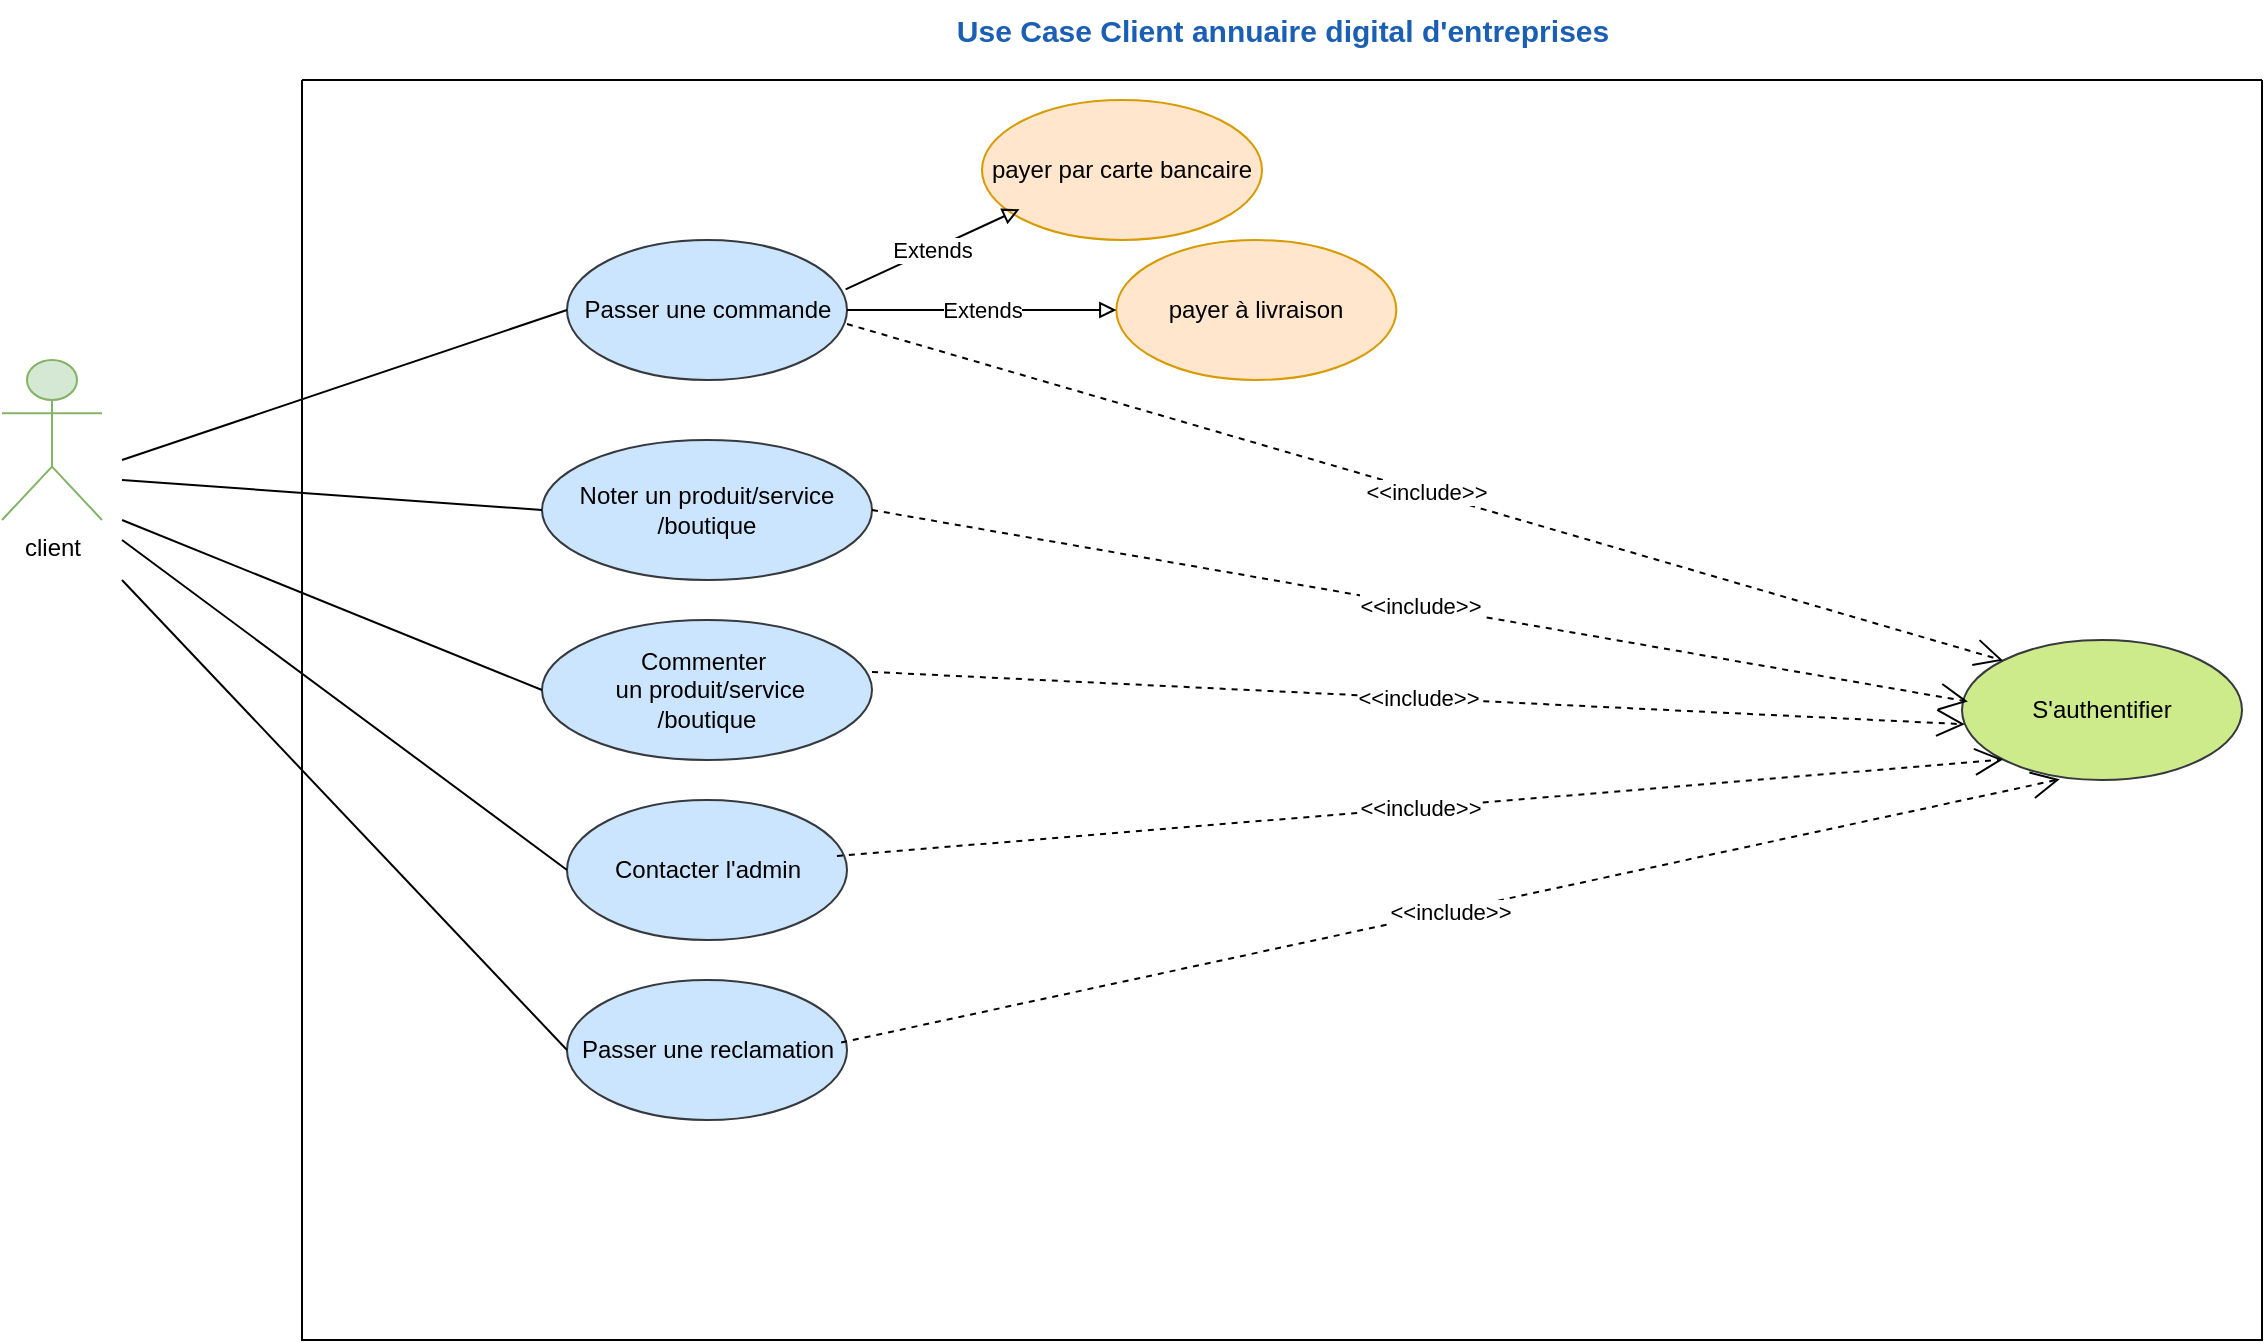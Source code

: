 <mxfile version="24.7.14">
  <diagram name="Page-1" id="fklojEo50Bu_ostIvduY">
    <mxGraphModel dx="1015" dy="1693" grid="1" gridSize="10" guides="1" tooltips="1" connect="1" arrows="1" fold="1" page="1" pageScale="1" pageWidth="827" pageHeight="1169" math="0" shadow="0">
      <root>
        <mxCell id="0" />
        <mxCell id="1" parent="0" />
        <mxCell id="1s9Mzcpj6pY-UfdRcxoq-4" value="" style="swimlane;startSize=0;" parent="1" vertex="1">
          <mxGeometry x="190" y="10" width="980" height="630" as="geometry" />
        </mxCell>
        <mxCell id="1s9Mzcpj6pY-UfdRcxoq-2" value="client" style="shape=umlActor;verticalLabelPosition=bottom;verticalAlign=top;html=1;outlineConnect=0;fillColor=#d5e8d4;strokeColor=#82b366;" parent="1s9Mzcpj6pY-UfdRcxoq-4" vertex="1">
          <mxGeometry x="-150" y="140" width="50" height="80" as="geometry" />
        </mxCell>
        <mxCell id="1s9Mzcpj6pY-UfdRcxoq-7" value="Passer une commande" style="ellipse;whiteSpace=wrap;html=1;fillColor=#cce5ff;strokeColor=#36393d;" parent="1s9Mzcpj6pY-UfdRcxoq-4" vertex="1">
          <mxGeometry x="132.5" y="80" width="140" height="70" as="geometry" />
        </mxCell>
        <mxCell id="1s9Mzcpj6pY-UfdRcxoq-8" value="Noter un produit/service&lt;br&gt;/boutique" style="ellipse;whiteSpace=wrap;html=1;fillColor=#cce5ff;strokeColor=#36393d;" parent="1s9Mzcpj6pY-UfdRcxoq-4" vertex="1">
          <mxGeometry x="120" y="180" width="165" height="70" as="geometry" />
        </mxCell>
        <mxCell id="1s9Mzcpj6pY-UfdRcxoq-9" value="&lt;div&gt;Commenter&amp;nbsp;&lt;/div&gt;&lt;div&gt;&amp;nbsp;un produit/service&lt;/div&gt;/boutique" style="ellipse;whiteSpace=wrap;html=1;fillColor=#cce5ff;strokeColor=#36393d;" parent="1s9Mzcpj6pY-UfdRcxoq-4" vertex="1">
          <mxGeometry x="120" y="270" width="165" height="70" as="geometry" />
        </mxCell>
        <mxCell id="1s9Mzcpj6pY-UfdRcxoq-10" value="Contacter l&#39;admin" style="ellipse;whiteSpace=wrap;html=1;fillColor=#cce5ff;strokeColor=#36393d;" parent="1s9Mzcpj6pY-UfdRcxoq-4" vertex="1">
          <mxGeometry x="132.5" y="360" width="140" height="70" as="geometry" />
        </mxCell>
        <mxCell id="1s9Mzcpj6pY-UfdRcxoq-12" value="S&#39;authentifier" style="ellipse;whiteSpace=wrap;html=1;fillColor=#cdeb8b;strokeColor=#36393d;" parent="1s9Mzcpj6pY-UfdRcxoq-4" vertex="1">
          <mxGeometry x="830" y="280" width="140" height="70" as="geometry" />
        </mxCell>
        <mxCell id="1s9Mzcpj6pY-UfdRcxoq-13" value="&amp;lt;&amp;lt;include&amp;gt;&amp;gt;" style="endArrow=open;endSize=12;dashed=1;html=1;rounded=0;exitX=1;exitY=0.5;exitDx=0;exitDy=0;entryX=0.021;entryY=0.44;entryDx=0;entryDy=0;entryPerimeter=0;" parent="1s9Mzcpj6pY-UfdRcxoq-4" source="1s9Mzcpj6pY-UfdRcxoq-8" target="1s9Mzcpj6pY-UfdRcxoq-12" edge="1">
          <mxGeometry width="160" relative="1" as="geometry">
            <mxPoint x="235" y="141.89" as="sourcePoint" />
            <mxPoint x="454.578" y="248.113" as="targetPoint" />
          </mxGeometry>
        </mxCell>
        <mxCell id="1s9Mzcpj6pY-UfdRcxoq-15" value="&amp;lt;&amp;lt;include&amp;gt;&amp;gt;" style="endArrow=open;endSize=12;dashed=1;html=1;rounded=0;exitX=1;exitY=0.371;exitDx=0;exitDy=0;exitPerimeter=0;entryX=0.01;entryY=0.602;entryDx=0;entryDy=0;entryPerimeter=0;" parent="1s9Mzcpj6pY-UfdRcxoq-4" source="1s9Mzcpj6pY-UfdRcxoq-9" target="1s9Mzcpj6pY-UfdRcxoq-12" edge="1">
          <mxGeometry width="160" relative="1" as="geometry">
            <mxPoint x="190" y="420" as="sourcePoint" />
            <mxPoint x="390" y="536.5" as="targetPoint" />
          </mxGeometry>
        </mxCell>
        <mxCell id="tHASsSHhuQ-y8YBgm8is-2" value="payer par carte bancaire" style="ellipse;whiteSpace=wrap;html=1;fillColor=#ffe6cc;strokeColor=#d79b00;" parent="1s9Mzcpj6pY-UfdRcxoq-4" vertex="1">
          <mxGeometry x="340.0" y="10" width="140" height="70" as="geometry" />
        </mxCell>
        <mxCell id="tHASsSHhuQ-y8YBgm8is-7" value="payer à livraison" style="ellipse;whiteSpace=wrap;html=1;fillColor=#ffe6cc;strokeColor=#d79b00;" parent="1s9Mzcpj6pY-UfdRcxoq-4" vertex="1">
          <mxGeometry x="407.17" y="80" width="140" height="70" as="geometry" />
        </mxCell>
        <mxCell id="tHASsSHhuQ-y8YBgm8is-11" value="&amp;lt;&amp;lt;include&amp;gt;&amp;gt;" style="endArrow=open;endSize=12;dashed=1;html=1;rounded=0;entryX=0;entryY=0;entryDx=0;entryDy=0;exitX=1;exitY=0.6;exitDx=0;exitDy=0;exitPerimeter=0;" parent="1s9Mzcpj6pY-UfdRcxoq-4" source="1s9Mzcpj6pY-UfdRcxoq-7" target="1s9Mzcpj6pY-UfdRcxoq-12" edge="1">
          <mxGeometry width="160" relative="1" as="geometry">
            <mxPoint x="360" y="192" as="sourcePoint" />
            <mxPoint x="486" y="320" as="targetPoint" />
          </mxGeometry>
        </mxCell>
        <mxCell id="BJ8kD2auI6B-1hflzSCD-1" value="&amp;lt;&amp;lt;include&amp;gt;&amp;gt;" style="endArrow=open;endSize=12;dashed=1;html=1;rounded=0;exitX=0.964;exitY=0.4;exitDx=0;exitDy=0;exitPerimeter=0;entryX=0;entryY=1;entryDx=0;entryDy=0;" parent="1s9Mzcpj6pY-UfdRcxoq-4" source="1s9Mzcpj6pY-UfdRcxoq-10" target="1s9Mzcpj6pY-UfdRcxoq-12" edge="1">
          <mxGeometry width="160" relative="1" as="geometry">
            <mxPoint x="230" y="436" as="sourcePoint" />
            <mxPoint x="442" y="321" as="targetPoint" />
          </mxGeometry>
        </mxCell>
        <mxCell id="1s9Mzcpj6pY-UfdRcxoq-19" value="" style="endArrow=none;html=1;rounded=0;entryX=0;entryY=0.5;entryDx=0;entryDy=0;" parent="1s9Mzcpj6pY-UfdRcxoq-4" target="1s9Mzcpj6pY-UfdRcxoq-7" edge="1">
          <mxGeometry relative="1" as="geometry">
            <mxPoint x="-90" y="190" as="sourcePoint" />
            <mxPoint x="77" y="172" as="targetPoint" />
          </mxGeometry>
        </mxCell>
        <mxCell id="1s9Mzcpj6pY-UfdRcxoq-20" value="" style="endArrow=none;html=1;rounded=0;entryX=0;entryY=0.5;entryDx=0;entryDy=0;" parent="1s9Mzcpj6pY-UfdRcxoq-4" target="1s9Mzcpj6pY-UfdRcxoq-8" edge="1">
          <mxGeometry relative="1" as="geometry">
            <mxPoint x="-90" y="200" as="sourcePoint" />
            <mxPoint x="87" y="182" as="targetPoint" />
          </mxGeometry>
        </mxCell>
        <mxCell id="1s9Mzcpj6pY-UfdRcxoq-21" value="" style="endArrow=none;html=1;rounded=0;entryX=0;entryY=0.5;entryDx=0;entryDy=0;" parent="1s9Mzcpj6pY-UfdRcxoq-4" target="1s9Mzcpj6pY-UfdRcxoq-9" edge="1">
          <mxGeometry relative="1" as="geometry">
            <mxPoint x="-90" y="220" as="sourcePoint" />
            <mxPoint x="45" y="405" as="targetPoint" />
          </mxGeometry>
        </mxCell>
        <mxCell id="1s9Mzcpj6pY-UfdRcxoq-22" value="" style="endArrow=none;html=1;rounded=0;entryX=0;entryY=0.5;entryDx=0;entryDy=0;" parent="1s9Mzcpj6pY-UfdRcxoq-4" target="1s9Mzcpj6pY-UfdRcxoq-10" edge="1">
          <mxGeometry relative="1" as="geometry">
            <mxPoint x="-90" y="230" as="sourcePoint" />
            <mxPoint x="65" y="475" as="targetPoint" />
          </mxGeometry>
        </mxCell>
        <mxCell id="xZZlF9LF0ZI1-mybHXft-51" value="Extends" style="endArrow=block;endSize=6;endFill=0;html=1;rounded=0;entryX=0.134;entryY=0.78;entryDx=0;entryDy=0;entryPerimeter=0;exitX=0.995;exitY=0.353;exitDx=0;exitDy=0;exitPerimeter=0;" parent="1s9Mzcpj6pY-UfdRcxoq-4" source="1s9Mzcpj6pY-UfdRcxoq-7" target="tHASsSHhuQ-y8YBgm8is-2" edge="1">
          <mxGeometry x="0.001" width="160" relative="1" as="geometry">
            <mxPoint x="190" y="110" as="sourcePoint" />
            <mxPoint x="350" y="110" as="targetPoint" />
            <mxPoint as="offset" />
          </mxGeometry>
        </mxCell>
        <mxCell id="xZZlF9LF0ZI1-mybHXft-52" value="Extends" style="endArrow=block;endSize=6;endFill=0;html=1;rounded=0;exitX=1;exitY=0.5;exitDx=0;exitDy=0;" parent="1s9Mzcpj6pY-UfdRcxoq-4" source="1s9Mzcpj6pY-UfdRcxoq-7" target="tHASsSHhuQ-y8YBgm8is-7" edge="1">
          <mxGeometry width="160" relative="1" as="geometry">
            <mxPoint x="200" y="290" as="sourcePoint" />
            <mxPoint x="299" y="215" as="targetPoint" />
          </mxGeometry>
        </mxCell>
        <mxCell id="xZZlF9LF0ZI1-mybHXft-58" value="Passer une reclamation" style="ellipse;whiteSpace=wrap;html=1;fillColor=#cce5ff;strokeColor=#36393d;" parent="1s9Mzcpj6pY-UfdRcxoq-4" vertex="1">
          <mxGeometry x="132.5" y="450" width="140" height="70" as="geometry" />
        </mxCell>
        <mxCell id="xZZlF9LF0ZI1-mybHXft-59" value="" style="endArrow=none;html=1;rounded=0;entryX=0;entryY=0.5;entryDx=0;entryDy=0;" parent="1s9Mzcpj6pY-UfdRcxoq-4" target="xZZlF9LF0ZI1-mybHXft-58" edge="1">
          <mxGeometry relative="1" as="geometry">
            <mxPoint x="-90" y="250" as="sourcePoint" />
            <mxPoint x="143" y="485" as="targetPoint" />
          </mxGeometry>
        </mxCell>
        <mxCell id="xZZlF9LF0ZI1-mybHXft-60" value="&amp;lt;&amp;lt;include&amp;gt;&amp;gt;" style="endArrow=open;endSize=12;dashed=1;html=1;rounded=0;exitX=0.979;exitY=0.447;exitDx=0;exitDy=0;exitPerimeter=0;entryX=0.349;entryY=0.995;entryDx=0;entryDy=0;entryPerimeter=0;" parent="1s9Mzcpj6pY-UfdRcxoq-4" source="xZZlF9LF0ZI1-mybHXft-58" target="1s9Mzcpj6pY-UfdRcxoq-12" edge="1">
          <mxGeometry width="160" relative="1" as="geometry">
            <mxPoint x="277" y="398" as="sourcePoint" />
            <mxPoint x="861" y="350" as="targetPoint" />
          </mxGeometry>
        </mxCell>
        <mxCell id="1s9Mzcpj6pY-UfdRcxoq-24" value="&lt;b&gt;&lt;font style=&quot;font-size: 15px;&quot; color=&quot;#1a5fb4&quot;&gt;Use Case Client annuaire digital d&#39;entreprises&lt;/font&gt;&lt;/b&gt;" style="text;html=1;align=center;verticalAlign=middle;resizable=0;points=[];autosize=1;strokeColor=none;fillColor=none;" parent="1" vertex="1">
          <mxGeometry x="505" y="-30" width="350" height="30" as="geometry" />
        </mxCell>
      </root>
    </mxGraphModel>
  </diagram>
</mxfile>
